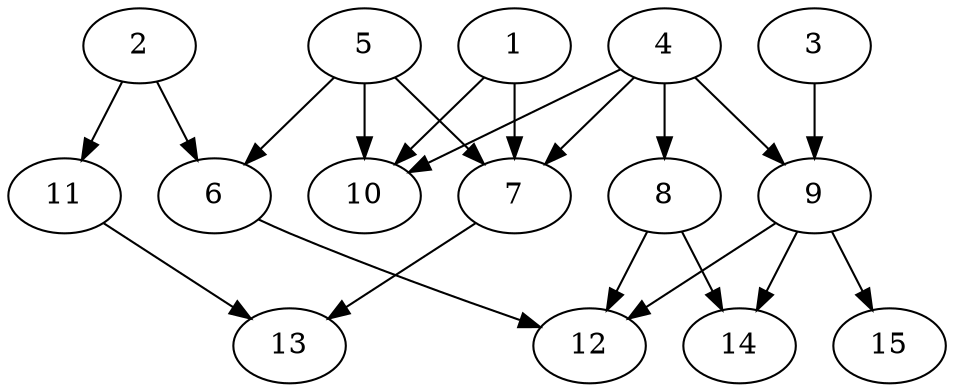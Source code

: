 // DAG automatically generated by daggen at Thu Oct  3 13:59:26 2019
// ./daggen --dot -n 15 --ccr 0.5 --fat 0.7 --regular 0.9 --density 0.5 --mindata 5242880 --maxdata 52428800 
digraph G {
  1 [size="102266880", alpha="0.09", expect_size="51133440"] 
  1 -> 7 [size ="51133440"]
  1 -> 10 [size ="51133440"]
  2 [size="104007680", alpha="0.08", expect_size="52003840"] 
  2 -> 6 [size ="52003840"]
  2 -> 11 [size ="52003840"]
  3 [size="52674560", alpha="0.14", expect_size="26337280"] 
  3 -> 9 [size ="26337280"]
  4 [size="21252096", alpha="0.13", expect_size="10626048"] 
  4 -> 7 [size ="10626048"]
  4 -> 8 [size ="10626048"]
  4 -> 9 [size ="10626048"]
  4 -> 10 [size ="10626048"]
  5 [size="88659968", alpha="0.08", expect_size="44329984"] 
  5 -> 6 [size ="44329984"]
  5 -> 7 [size ="44329984"]
  5 -> 10 [size ="44329984"]
  6 [size="39045120", alpha="0.04", expect_size="19522560"] 
  6 -> 12 [size ="19522560"]
  7 [size="48920576", alpha="0.11", expect_size="24460288"] 
  7 -> 13 [size ="24460288"]
  8 [size="20887552", alpha="0.06", expect_size="10443776"] 
  8 -> 12 [size ="10443776"]
  8 -> 14 [size ="10443776"]
  9 [size="96817152", alpha="0.00", expect_size="48408576"] 
  9 -> 12 [size ="48408576"]
  9 -> 14 [size ="48408576"]
  9 -> 15 [size ="48408576"]
  10 [size="17113088", alpha="0.12", expect_size="8556544"] 
  11 [size="13350912", alpha="0.05", expect_size="6675456"] 
  11 -> 13 [size ="6675456"]
  12 [size="55580672", alpha="0.03", expect_size="27790336"] 
  13 [size="91899904", alpha="0.15", expect_size="45949952"] 
  14 [size="65529856", alpha="0.13", expect_size="32764928"] 
  15 [size="34682880", alpha="0.15", expect_size="17341440"] 
}
